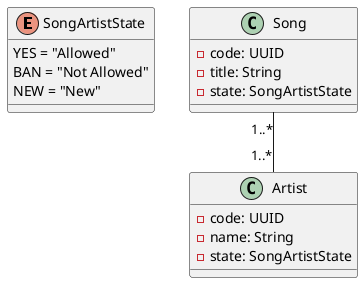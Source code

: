 @startuml dj

' Enums

Enum SongArtistState {
    YES = "Allowed"
    BAN = "Not Allowed"
    NEW = "New"
}

' Classes

class Song {
    - code: UUID
    - title: String
    - state: SongArtistState
}

class Artist {
    - code: UUID
    - name: String
    - state: SongArtistState
}

' Relationships

Song "1..*" -- "1..*" Artist

@enduml